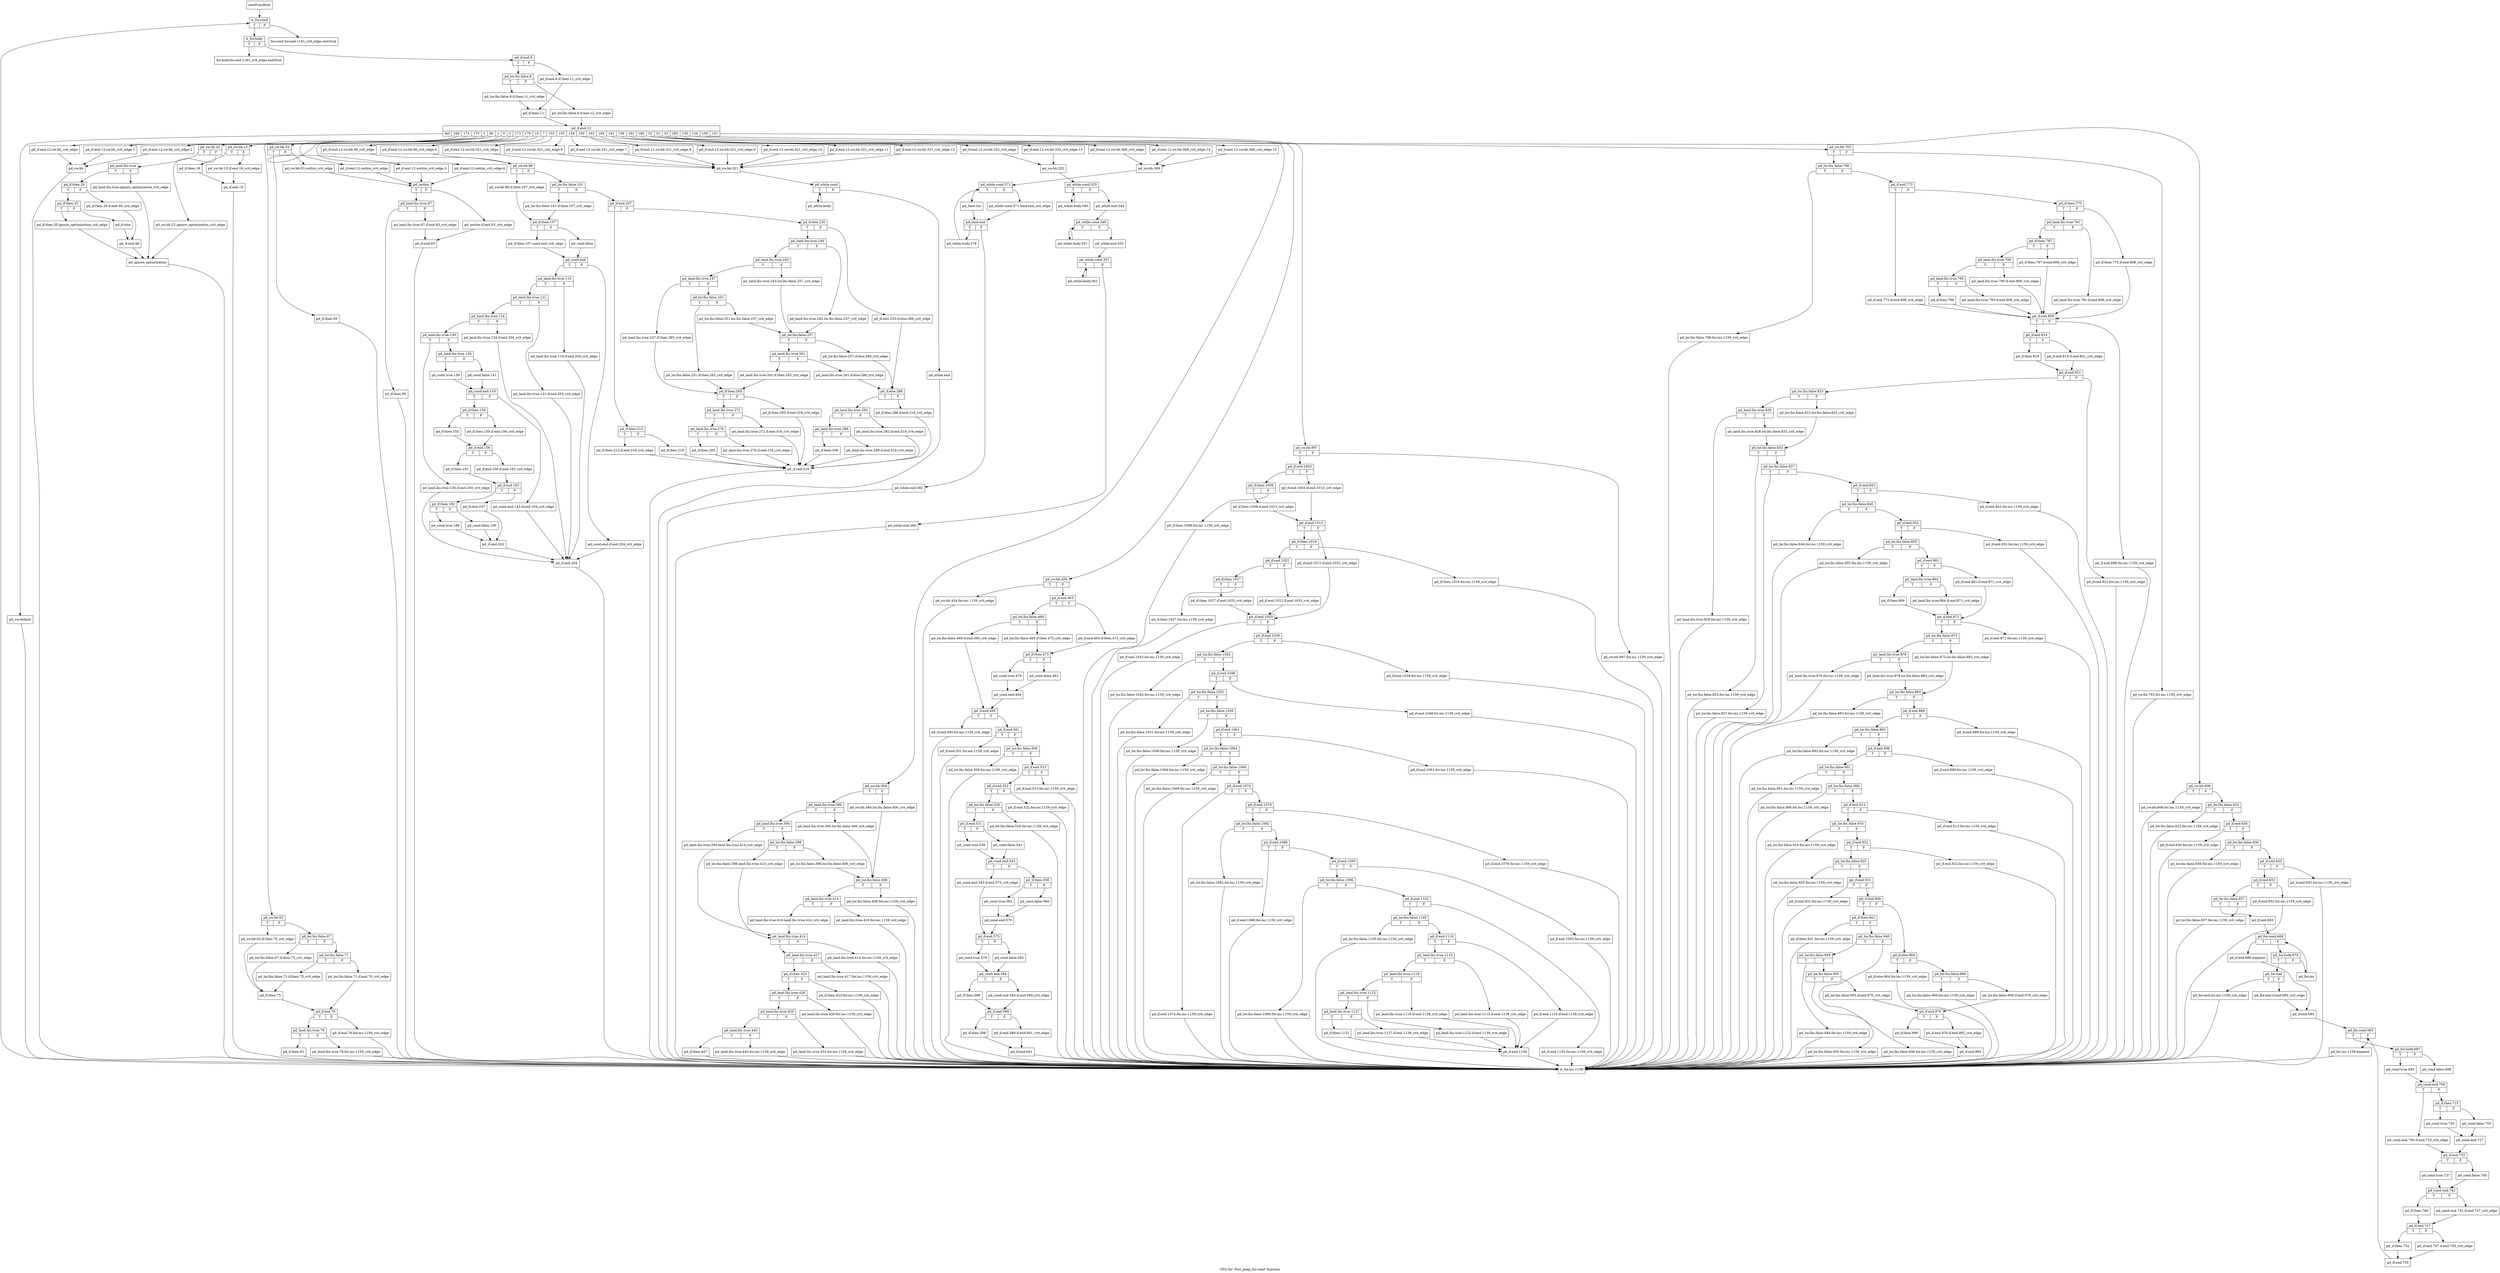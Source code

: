 digraph "CFG for 'Perl_peep_for.cond' function" {
	label="CFG for 'Perl_peep_for.cond' function";

	Node0x4c845d0 [shape=record,label="{newFuncRoot}"];
	Node0x4c845d0 -> Node0x4c89660;
	Node0x4c895c0 [shape=record,label="{for.cond.for.end.1161_crit_edge.exitStub}"];
	Node0x4c89610 [shape=record,label="{for.body.for.end.1161_crit_edge.exitStub}"];
	Node0x4c89660 [shape=record,label="{it_for.cond|{<s0>T|<s1>F}}"];
	Node0x4c89660:s0 -> Node0x4c896b0;
	Node0x4c89660:s1 -> Node0x4c895c0;
	Node0x4c896b0 [shape=record,label="{it_for.body|{<s0>T|<s1>F}}"];
	Node0x4c896b0:s0 -> Node0x4c89610;
	Node0x4c896b0:s1 -> Node0x4c89700;
	Node0x4c89700 [shape=record,label="{pd_if.end.6|{<s0>T|<s1>F}}"];
	Node0x4c89700:s0 -> Node0x4c897a0;
	Node0x4c89700:s1 -> Node0x4c89750;
	Node0x4c89750 [shape=record,label="{pd_if.end.6.if.then.11_crit_edge}"];
	Node0x4c89750 -> Node0x4c89890;
	Node0x4c897a0 [shape=record,label="{pd_lor.lhs.false.8|{<s0>T|<s1>F}}"];
	Node0x4c897a0:s0 -> Node0x4c89840;
	Node0x4c897a0:s1 -> Node0x4c897f0;
	Node0x4c897f0 [shape=record,label="{pd_lor.lhs.false.8.if.end.12_crit_edge}"];
	Node0x4c897f0 -> Node0x4c898e0;
	Node0x4c89840 [shape=record,label="{pd_lor.lhs.false.8.if.then.11_crit_edge}"];
	Node0x4c89840 -> Node0x4c89890;
	Node0x4c89890 [shape=record,label="{pd_if.then.11}"];
	Node0x4c89890 -> Node0x4c898e0;
	Node0x4c898e0 [shape=record,label="{pd_if.end.12|{<s0>def|<s1>349|<s2>174|<s3>175|<s4>5|<s5>66|<s6>1|<s7>0|<s8>2|<s9>173|<s10>179|<s11>10|<s12>7|<s13>155|<s14>153|<s15>159|<s16>160|<s17>163|<s18>164|<s19>162|<s20>156|<s21>182|<s22>180|<s23>32|<s24>31|<s25>33|<s26>285|<s27>135|<s28>136|<s29>150|<s30>151}}"];
	Node0x4c898e0:s0 -> Node0x4c91c20;
	Node0x4c898e0:s1 -> Node0x4c91b80;
	Node0x4c898e0:s2 -> Node0x4c91b30;
	Node0x4c898e0:s3 -> Node0x4c91ae0;
	Node0x4c898e0:s4 -> Node0x4c919a0;
	Node0x4c898e0:s5 -> Node0x4c91630;
	Node0x4c898e0:s6 -> Node0x4c91360;
	Node0x4c898e0:s7 -> Node0x4c90f50;
	Node0x4c898e0:s8 -> Node0x4c90f00;
	Node0x4c898e0:s9 -> Node0x4c90eb0;
	Node0x4c898e0:s10 -> Node0x4c90e60;
	Node0x4c898e0:s11 -> Node0x4c8f830;
	Node0x4c898e0:s12 -> Node0x4c8f7e0;
	Node0x4c898e0:s13 -> Node0x4c8f650;
	Node0x4c898e0:s14 -> Node0x4c8f600;
	Node0x4c898e0:s15 -> Node0x4c8f5b0;
	Node0x4c898e0:s16 -> Node0x4c8f560;
	Node0x4c898e0:s17 -> Node0x4c8f510;
	Node0x4c898e0:s18 -> Node0x4c8f4c0;
	Node0x4c898e0:s19 -> Node0x4c8f470;
	Node0x4c898e0:s20 -> Node0x4c8f420;
	Node0x4c898e0:s21 -> Node0x4c8f0b0;
	Node0x4c898e0:s22 -> Node0x4c8f060;
	Node0x4c898e0:s23 -> Node0x4c8ede0;
	Node0x4c898e0:s24 -> Node0x4c8ed90;
	Node0x4c898e0:s25 -> Node0x4c8ed40;
	Node0x4c898e0:s26 -> Node0x4c8e4d0;
	Node0x4c898e0:s27 -> Node0x4c8d7b0;
	Node0x4c898e0:s28 -> Node0x4c8c9f0;
	Node0x4c898e0:s29 -> Node0x4c8ac90;
	Node0x4c898e0:s30 -> Node0x4c89930;
	Node0x4c89930 [shape=record,label="{pd_sw.bb.997|{<s0>T|<s1>F}}"];
	Node0x4c89930:s0 -> Node0x4c899d0;
	Node0x4c89930:s1 -> Node0x4c89980;
	Node0x4c89980 [shape=record,label="{pd_sw.bb.997.for.inc.1159_crit_edge}"];
	Node0x4c89980 -> Node0x4c91c70;
	Node0x4c899d0 [shape=record,label="{pd_if.end.1003|{<s0>T|<s1>F}}"];
	Node0x4c899d0:s0 -> Node0x4c89a70;
	Node0x4c899d0:s1 -> Node0x4c89a20;
	Node0x4c89a20 [shape=record,label="{pd_if.end.1003.if.end.1013_crit_edge}"];
	Node0x4c89a20 -> Node0x4c89b60;
	Node0x4c89a70 [shape=record,label="{pd_if.then.1008|{<s0>T|<s1>F}}"];
	Node0x4c89a70:s0 -> Node0x4c89b10;
	Node0x4c89a70:s1 -> Node0x4c89ac0;
	Node0x4c89ac0 [shape=record,label="{pd_if.then.1008.for.inc.1159_crit_edge}"];
	Node0x4c89ac0 -> Node0x4c91c70;
	Node0x4c89b10 [shape=record,label="{pd_if.then.1008.if.end.1013_crit_edge}"];
	Node0x4c89b10 -> Node0x4c89b60;
	Node0x4c89b60 [shape=record,label="{pd_if.end.1013|{<s0>T|<s1>F}}"];
	Node0x4c89b60:s0 -> Node0x4c89c00;
	Node0x4c89b60:s1 -> Node0x4c89bb0;
	Node0x4c89bb0 [shape=record,label="{pd_if.end.1013.if.end.1033_crit_edge}"];
	Node0x4c89bb0 -> Node0x4c89e30;
	Node0x4c89c00 [shape=record,label="{pd_if.then.1018|{<s0>T|<s1>F}}"];
	Node0x4c89c00:s0 -> Node0x4c89ca0;
	Node0x4c89c00:s1 -> Node0x4c89c50;
	Node0x4c89c50 [shape=record,label="{pd_if.then.1018.for.inc.1159_crit_edge}"];
	Node0x4c89c50 -> Node0x4c91c70;
	Node0x4c89ca0 [shape=record,label="{pd_if.end.1022|{<s0>T|<s1>F}}"];
	Node0x4c89ca0:s0 -> Node0x4c89d40;
	Node0x4c89ca0:s1 -> Node0x4c89cf0;
	Node0x4c89cf0 [shape=record,label="{pd_if.end.1022.if.end.1033_crit_edge}"];
	Node0x4c89cf0 -> Node0x4c89e30;
	Node0x4c89d40 [shape=record,label="{pd_if.then.1027|{<s0>T|<s1>F}}"];
	Node0x4c89d40:s0 -> Node0x4c89de0;
	Node0x4c89d40:s1 -> Node0x4c89d90;
	Node0x4c89d90 [shape=record,label="{pd_if.then.1027.for.inc.1159_crit_edge}"];
	Node0x4c89d90 -> Node0x4c91c70;
	Node0x4c89de0 [shape=record,label="{pd_if.then.1027.if.end.1033_crit_edge}"];
	Node0x4c89de0 -> Node0x4c89e30;
	Node0x4c89e30 [shape=record,label="{pd_if.end.1033|{<s0>T|<s1>F}}"];
	Node0x4c89e30:s0 -> Node0x4c8ac40;
	Node0x4c89e30:s1 -> Node0x4c89e80;
	Node0x4c89e80 [shape=record,label="{pd_if.end.1039|{<s0>T|<s1>F}}"];
	Node0x4c89e80:s0 -> Node0x4c89f20;
	Node0x4c89e80:s1 -> Node0x4c89ed0;
	Node0x4c89ed0 [shape=record,label="{pd_if.end.1039.for.inc.1159_crit_edge}"];
	Node0x4c89ed0 -> Node0x4c91c70;
	Node0x4c89f20 [shape=record,label="{pd_lor.lhs.false.1042|{<s0>T|<s1>F}}"];
	Node0x4c89f20:s0 -> Node0x4c8abf0;
	Node0x4c89f20:s1 -> Node0x4c89f70;
	Node0x4c89f70 [shape=record,label="{pd_if.end.1048|{<s0>T|<s1>F}}"];
	Node0x4c89f70:s0 -> Node0x4c8a010;
	Node0x4c89f70:s1 -> Node0x4c89fc0;
	Node0x4c89fc0 [shape=record,label="{pd_if.end.1048.for.inc.1159_crit_edge}"];
	Node0x4c89fc0 -> Node0x4c91c70;
	Node0x4c8a010 [shape=record,label="{pd_lor.lhs.false.1051|{<s0>T|<s1>F}}"];
	Node0x4c8a010:s0 -> Node0x4c8aba0;
	Node0x4c8a010:s1 -> Node0x4c8a060;
	Node0x4c8a060 [shape=record,label="{pd_lor.lhs.false.1056|{<s0>T|<s1>F}}"];
	Node0x4c8a060:s0 -> Node0x4c8ab50;
	Node0x4c8a060:s1 -> Node0x4c8a0b0;
	Node0x4c8a0b0 [shape=record,label="{pd_if.end.1061|{<s0>T|<s1>F}}"];
	Node0x4c8a0b0:s0 -> Node0x4c8a150;
	Node0x4c8a0b0:s1 -> Node0x4c8a100;
	Node0x4c8a100 [shape=record,label="{pd_if.end.1061.for.inc.1159_crit_edge}"];
	Node0x4c8a100 -> Node0x4c91c70;
	Node0x4c8a150 [shape=record,label="{pd_lor.lhs.false.1064|{<s0>T|<s1>F}}"];
	Node0x4c8a150:s0 -> Node0x4c8ab00;
	Node0x4c8a150:s1 -> Node0x4c8a1a0;
	Node0x4c8a1a0 [shape=record,label="{pd_lor.lhs.false.1069|{<s0>T|<s1>F}}"];
	Node0x4c8a1a0:s0 -> Node0x4c8aab0;
	Node0x4c8a1a0:s1 -> Node0x4c8a1f0;
	Node0x4c8a1f0 [shape=record,label="{pd_if.end.1074|{<s0>T|<s1>F}}"];
	Node0x4c8a1f0:s0 -> Node0x4c8aa60;
	Node0x4c8a1f0:s1 -> Node0x4c8a240;
	Node0x4c8a240 [shape=record,label="{pd_if.end.1079|{<s0>T|<s1>F}}"];
	Node0x4c8a240:s0 -> Node0x4c8a2e0;
	Node0x4c8a240:s1 -> Node0x4c8a290;
	Node0x4c8a290 [shape=record,label="{pd_if.end.1079.for.inc.1159_crit_edge}"];
	Node0x4c8a290 -> Node0x4c91c70;
	Node0x4c8a2e0 [shape=record,label="{pd_lor.lhs.false.1082|{<s0>T|<s1>F}}"];
	Node0x4c8a2e0:s0 -> Node0x4c8aa10;
	Node0x4c8a2e0:s1 -> Node0x4c8a330;
	Node0x4c8a330 [shape=record,label="{pd_if.end.1088|{<s0>T|<s1>F}}"];
	Node0x4c8a330:s0 -> Node0x4c8a9c0;
	Node0x4c8a330:s1 -> Node0x4c8a380;
	Node0x4c8a380 [shape=record,label="{pd_if.end.1093|{<s0>T|<s1>F}}"];
	Node0x4c8a380:s0 -> Node0x4c8a420;
	Node0x4c8a380:s1 -> Node0x4c8a3d0;
	Node0x4c8a3d0 [shape=record,label="{pd_if.end.1093.for.inc.1159_crit_edge}"];
	Node0x4c8a3d0 -> Node0x4c91c70;
	Node0x4c8a420 [shape=record,label="{pd_lor.lhs.false.1096|{<s0>T|<s1>F}}"];
	Node0x4c8a420:s0 -> Node0x4c8a970;
	Node0x4c8a420:s1 -> Node0x4c8a470;
	Node0x4c8a470 [shape=record,label="{pd_if.end.1102|{<s0>T|<s1>F}}"];
	Node0x4c8a470:s0 -> Node0x4c8a510;
	Node0x4c8a470:s1 -> Node0x4c8a4c0;
	Node0x4c8a4c0 [shape=record,label="{pd_if.end.1102.for.inc.1159_crit_edge}"];
	Node0x4c8a4c0 -> Node0x4c91c70;
	Node0x4c8a510 [shape=record,label="{pd_lor.lhs.false.1105|{<s0>T|<s1>F}}"];
	Node0x4c8a510:s0 -> Node0x4c8a920;
	Node0x4c8a510:s1 -> Node0x4c8a560;
	Node0x4c8a560 [shape=record,label="{pd_if.end.1110|{<s0>T|<s1>F}}"];
	Node0x4c8a560:s0 -> Node0x4c8a600;
	Node0x4c8a560:s1 -> Node0x4c8a5b0;
	Node0x4c8a5b0 [shape=record,label="{pd_if.end.1110.if.end.1138_crit_edge}"];
	Node0x4c8a5b0 -> Node0x4c8a8d0;
	Node0x4c8a600 [shape=record,label="{pd_land.lhs.true.1113|{<s0>T|<s1>F}}"];
	Node0x4c8a600:s0 -> Node0x4c8a6a0;
	Node0x4c8a600:s1 -> Node0x4c8a650;
	Node0x4c8a650 [shape=record,label="{pd_land.lhs.true.1113.if.end.1138_crit_edge}"];
	Node0x4c8a650 -> Node0x4c8a8d0;
	Node0x4c8a6a0 [shape=record,label="{pd_land.lhs.true.1118|{<s0>T|<s1>F}}"];
	Node0x4c8a6a0:s0 -> Node0x4c8a740;
	Node0x4c8a6a0:s1 -> Node0x4c8a6f0;
	Node0x4c8a6f0 [shape=record,label="{pd_land.lhs.true.1118.if.end.1138_crit_edge}"];
	Node0x4c8a6f0 -> Node0x4c8a8d0;
	Node0x4c8a740 [shape=record,label="{pd_land.lhs.true.1122|{<s0>T|<s1>F}}"];
	Node0x4c8a740:s0 -> Node0x4c8a7e0;
	Node0x4c8a740:s1 -> Node0x4c8a790;
	Node0x4c8a790 [shape=record,label="{pd_land.lhs.true.1122.if.end.1138_crit_edge}"];
	Node0x4c8a790 -> Node0x4c8a8d0;
	Node0x4c8a7e0 [shape=record,label="{pd_land.lhs.true.1127|{<s0>T|<s1>F}}"];
	Node0x4c8a7e0:s0 -> Node0x4c8a880;
	Node0x4c8a7e0:s1 -> Node0x4c8a830;
	Node0x4c8a830 [shape=record,label="{pd_land.lhs.true.1127.if.end.1138_crit_edge}"];
	Node0x4c8a830 -> Node0x4c8a8d0;
	Node0x4c8a880 [shape=record,label="{pd_if.then.1132}"];
	Node0x4c8a880 -> Node0x4c8a8d0;
	Node0x4c8a8d0 [shape=record,label="{pd_if.end.1138}"];
	Node0x4c8a8d0 -> Node0x4c91c70;
	Node0x4c8a920 [shape=record,label="{pd_lor.lhs.false.1105.for.inc.1159_crit_edge}"];
	Node0x4c8a920 -> Node0x4c91c70;
	Node0x4c8a970 [shape=record,label="{pd_lor.lhs.false.1096.for.inc.1159_crit_edge}"];
	Node0x4c8a970 -> Node0x4c91c70;
	Node0x4c8a9c0 [shape=record,label="{pd_if.end.1088.for.inc.1159_crit_edge}"];
	Node0x4c8a9c0 -> Node0x4c91c70;
	Node0x4c8aa10 [shape=record,label="{pd_lor.lhs.false.1082.for.inc.1159_crit_edge}"];
	Node0x4c8aa10 -> Node0x4c91c70;
	Node0x4c8aa60 [shape=record,label="{pd_if.end.1074.for.inc.1159_crit_edge}"];
	Node0x4c8aa60 -> Node0x4c91c70;
	Node0x4c8aab0 [shape=record,label="{pd_lor.lhs.false.1069.for.inc.1159_crit_edge}"];
	Node0x4c8aab0 -> Node0x4c91c70;
	Node0x4c8ab00 [shape=record,label="{pd_lor.lhs.false.1064.for.inc.1159_crit_edge}"];
	Node0x4c8ab00 -> Node0x4c91c70;
	Node0x4c8ab50 [shape=record,label="{pd_lor.lhs.false.1056.for.inc.1159_crit_edge}"];
	Node0x4c8ab50 -> Node0x4c91c70;
	Node0x4c8aba0 [shape=record,label="{pd_lor.lhs.false.1051.for.inc.1159_crit_edge}"];
	Node0x4c8aba0 -> Node0x4c91c70;
	Node0x4c8abf0 [shape=record,label="{pd_lor.lhs.false.1042.for.inc.1159_crit_edge}"];
	Node0x4c8abf0 -> Node0x4c91c70;
	Node0x4c8ac40 [shape=record,label="{pd_if.end.1033.for.inc.1159_crit_edge}"];
	Node0x4c8ac40 -> Node0x4c91c70;
	Node0x4c8ac90 [shape=record,label="{pd_sw.bb.763|{<s0>T|<s1>F}}"];
	Node0x4c8ac90:s0 -> Node0x4c8ad30;
	Node0x4c8ac90:s1 -> Node0x4c8ace0;
	Node0x4c8ace0 [shape=record,label="{pd_sw.bb.763.for.inc.1159_crit_edge}"];
	Node0x4c8ace0 -> Node0x4c91c70;
	Node0x4c8ad30 [shape=record,label="{pd_lor.lhs.false.766|{<s0>T|<s1>F}}"];
	Node0x4c8ad30:s0 -> Node0x4c8c9a0;
	Node0x4c8ad30:s1 -> Node0x4c8ad80;
	Node0x4c8ad80 [shape=record,label="{pd_if.end.772|{<s0>T|<s1>F}}"];
	Node0x4c8ad80:s0 -> Node0x4c8b140;
	Node0x4c8ad80:s1 -> Node0x4c8add0;
	Node0x4c8add0 [shape=record,label="{pd_if.then.775|{<s0>T|<s1>F}}"];
	Node0x4c8add0:s0 -> Node0x4c8ae70;
	Node0x4c8add0:s1 -> Node0x4c8ae20;
	Node0x4c8ae20 [shape=record,label="{pd_if.then.775.if.end.808_crit_edge}"];
	Node0x4c8ae20 -> Node0x4c8b190;
	Node0x4c8ae70 [shape=record,label="{pd_land.lhs.true.781|{<s0>T|<s1>F}}"];
	Node0x4c8ae70:s0 -> Node0x4c8af10;
	Node0x4c8ae70:s1 -> Node0x4c8aec0;
	Node0x4c8aec0 [shape=record,label="{pd_land.lhs.true.781.if.end.808_crit_edge}"];
	Node0x4c8aec0 -> Node0x4c8b190;
	Node0x4c8af10 [shape=record,label="{pd_if.then.787|{<s0>T|<s1>F}}"];
	Node0x4c8af10:s0 -> Node0x4c8afb0;
	Node0x4c8af10:s1 -> Node0x4c8af60;
	Node0x4c8af60 [shape=record,label="{pd_if.then.787.if.end.808_crit_edge}"];
	Node0x4c8af60 -> Node0x4c8b190;
	Node0x4c8afb0 [shape=record,label="{pd_land.lhs.true.790|{<s0>T|<s1>F}}"];
	Node0x4c8afb0:s0 -> Node0x4c8b050;
	Node0x4c8afb0:s1 -> Node0x4c8b000;
	Node0x4c8b000 [shape=record,label="{pd_land.lhs.true.790.if.end.808_crit_edge}"];
	Node0x4c8b000 -> Node0x4c8b190;
	Node0x4c8b050 [shape=record,label="{pd_land.lhs.true.795|{<s0>T|<s1>F}}"];
	Node0x4c8b050:s0 -> Node0x4c8b0f0;
	Node0x4c8b050:s1 -> Node0x4c8b0a0;
	Node0x4c8b0a0 [shape=record,label="{pd_land.lhs.true.795.if.end.808_crit_edge}"];
	Node0x4c8b0a0 -> Node0x4c8b190;
	Node0x4c8b0f0 [shape=record,label="{pd_if.then.799}"];
	Node0x4c8b0f0 -> Node0x4c8b190;
	Node0x4c8b140 [shape=record,label="{pd_if.end.772.if.end.808_crit_edge}"];
	Node0x4c8b140 -> Node0x4c8b190;
	Node0x4c8b190 [shape=record,label="{pd_if.end.808|{<s0>T|<s1>F}}"];
	Node0x4c8b190:s0 -> Node0x4c8b230;
	Node0x4c8b190:s1 -> Node0x4c8b1e0;
	Node0x4c8b1e0 [shape=record,label="{pd_if.end.808.for.inc.1159_crit_edge}"];
	Node0x4c8b1e0 -> Node0x4c91c70;
	Node0x4c8b230 [shape=record,label="{pd_if.end.814|{<s0>T|<s1>F}}"];
	Node0x4c8b230:s0 -> Node0x4c8b2d0;
	Node0x4c8b230:s1 -> Node0x4c8b280;
	Node0x4c8b280 [shape=record,label="{pd_if.end.814.if.end.821_crit_edge}"];
	Node0x4c8b280 -> Node0x4c8b320;
	Node0x4c8b2d0 [shape=record,label="{pd_if.then.819}"];
	Node0x4c8b2d0 -> Node0x4c8b320;
	Node0x4c8b320 [shape=record,label="{pd_if.end.821|{<s0>T|<s1>F}}"];
	Node0x4c8b320:s0 -> Node0x4c8b3c0;
	Node0x4c8b320:s1 -> Node0x4c8b370;
	Node0x4c8b370 [shape=record,label="{pd_if.end.821.for.inc.1159_crit_edge}"];
	Node0x4c8b370 -> Node0x4c91c70;
	Node0x4c8b3c0 [shape=record,label="{pd_lor.lhs.false.823|{<s0>T|<s1>F}}"];
	Node0x4c8b3c0:s0 -> Node0x4c8b460;
	Node0x4c8b3c0:s1 -> Node0x4c8b410;
	Node0x4c8b410 [shape=record,label="{pd_lor.lhs.false.823.lor.lhs.false.833_crit_edge}"];
	Node0x4c8b410 -> Node0x4c8b500;
	Node0x4c8b460 [shape=record,label="{pd_land.lhs.true.828|{<s0>T|<s1>F}}"];
	Node0x4c8b460:s0 -> Node0x4c8c950;
	Node0x4c8b460:s1 -> Node0x4c8b4b0;
	Node0x4c8b4b0 [shape=record,label="{pd_land.lhs.true.828.lor.lhs.false.833_crit_edge}"];
	Node0x4c8b4b0 -> Node0x4c8b500;
	Node0x4c8b500 [shape=record,label="{pd_lor.lhs.false.833|{<s0>T|<s1>F}}"];
	Node0x4c8b500:s0 -> Node0x4c8c900;
	Node0x4c8b500:s1 -> Node0x4c8b550;
	Node0x4c8b550 [shape=record,label="{pd_lor.lhs.false.837|{<s0>T|<s1>F}}"];
	Node0x4c8b550:s0 -> Node0x4c8c8b0;
	Node0x4c8b550:s1 -> Node0x4c8b5a0;
	Node0x4c8b5a0 [shape=record,label="{pd_if.end.843|{<s0>T|<s1>F}}"];
	Node0x4c8b5a0:s0 -> Node0x4c8b640;
	Node0x4c8b5a0:s1 -> Node0x4c8b5f0;
	Node0x4c8b5f0 [shape=record,label="{pd_if.end.843.for.inc.1159_crit_edge}"];
	Node0x4c8b5f0 -> Node0x4c91c70;
	Node0x4c8b640 [shape=record,label="{pd_lor.lhs.false.846|{<s0>T|<s1>F}}"];
	Node0x4c8b640:s0 -> Node0x4c8c860;
	Node0x4c8b640:s1 -> Node0x4c8b690;
	Node0x4c8b690 [shape=record,label="{pd_if.end.852|{<s0>T|<s1>F}}"];
	Node0x4c8b690:s0 -> Node0x4c8b730;
	Node0x4c8b690:s1 -> Node0x4c8b6e0;
	Node0x4c8b6e0 [shape=record,label="{pd_if.end.852.for.inc.1159_crit_edge}"];
	Node0x4c8b6e0 -> Node0x4c91c70;
	Node0x4c8b730 [shape=record,label="{pd_lor.lhs.false.855|{<s0>T|<s1>F}}"];
	Node0x4c8b730:s0 -> Node0x4c8c810;
	Node0x4c8b730:s1 -> Node0x4c8b780;
	Node0x4c8b780 [shape=record,label="{pd_if.end.861|{<s0>T|<s1>F}}"];
	Node0x4c8b780:s0 -> Node0x4c8b820;
	Node0x4c8b780:s1 -> Node0x4c8b7d0;
	Node0x4c8b7d0 [shape=record,label="{pd_if.end.861.if.end.871_crit_edge}"];
	Node0x4c8b7d0 -> Node0x4c8b910;
	Node0x4c8b820 [shape=record,label="{pd_land.lhs.true.864|{<s0>T|<s1>F}}"];
	Node0x4c8b820:s0 -> Node0x4c8b8c0;
	Node0x4c8b820:s1 -> Node0x4c8b870;
	Node0x4c8b870 [shape=record,label="{pd_land.lhs.true.864.if.end.871_crit_edge}"];
	Node0x4c8b870 -> Node0x4c8b910;
	Node0x4c8b8c0 [shape=record,label="{pd_if.then.869}"];
	Node0x4c8b8c0 -> Node0x4c8b910;
	Node0x4c8b910 [shape=record,label="{pd_if.end.871|{<s0>T|<s1>F}}"];
	Node0x4c8b910:s0 -> Node0x4c8b9b0;
	Node0x4c8b910:s1 -> Node0x4c8b960;
	Node0x4c8b960 [shape=record,label="{pd_if.end.871.for.inc.1159_crit_edge}"];
	Node0x4c8b960 -> Node0x4c91c70;
	Node0x4c8b9b0 [shape=record,label="{pd_lor.lhs.false.873|{<s0>T|<s1>F}}"];
	Node0x4c8b9b0:s0 -> Node0x4c8ba50;
	Node0x4c8b9b0:s1 -> Node0x4c8ba00;
	Node0x4c8ba00 [shape=record,label="{pd_lor.lhs.false.873.lor.lhs.false.883_crit_edge}"];
	Node0x4c8ba00 -> Node0x4c8baf0;
	Node0x4c8ba50 [shape=record,label="{pd_land.lhs.true.878|{<s0>T|<s1>F}}"];
	Node0x4c8ba50:s0 -> Node0x4c8c7c0;
	Node0x4c8ba50:s1 -> Node0x4c8baa0;
	Node0x4c8baa0 [shape=record,label="{pd_land.lhs.true.878.lor.lhs.false.883_crit_edge}"];
	Node0x4c8baa0 -> Node0x4c8baf0;
	Node0x4c8baf0 [shape=record,label="{pd_lor.lhs.false.883|{<s0>T|<s1>F}}"];
	Node0x4c8baf0:s0 -> Node0x4c8c770;
	Node0x4c8baf0:s1 -> Node0x4c8bb40;
	Node0x4c8bb40 [shape=record,label="{pd_if.end.889|{<s0>T|<s1>F}}"];
	Node0x4c8bb40:s0 -> Node0x4c8bbe0;
	Node0x4c8bb40:s1 -> Node0x4c8bb90;
	Node0x4c8bb90 [shape=record,label="{pd_if.end.889.for.inc.1159_crit_edge}"];
	Node0x4c8bb90 -> Node0x4c91c70;
	Node0x4c8bbe0 [shape=record,label="{pd_lor.lhs.false.892|{<s0>T|<s1>F}}"];
	Node0x4c8bbe0:s0 -> Node0x4c8c720;
	Node0x4c8bbe0:s1 -> Node0x4c8bc30;
	Node0x4c8bc30 [shape=record,label="{pd_if.end.898|{<s0>T|<s1>F}}"];
	Node0x4c8bc30:s0 -> Node0x4c8bcd0;
	Node0x4c8bc30:s1 -> Node0x4c8bc80;
	Node0x4c8bc80 [shape=record,label="{pd_if.end.898.for.inc.1159_crit_edge}"];
	Node0x4c8bc80 -> Node0x4c91c70;
	Node0x4c8bcd0 [shape=record,label="{pd_lor.lhs.false.901|{<s0>T|<s1>F}}"];
	Node0x4c8bcd0:s0 -> Node0x4c8c6d0;
	Node0x4c8bcd0:s1 -> Node0x4c8bd20;
	Node0x4c8bd20 [shape=record,label="{pd_lor.lhs.false.906|{<s0>T|<s1>F}}"];
	Node0x4c8bd20:s0 -> Node0x4c8c680;
	Node0x4c8bd20:s1 -> Node0x4c8bd70;
	Node0x4c8bd70 [shape=record,label="{pd_if.end.913|{<s0>T|<s1>F}}"];
	Node0x4c8bd70:s0 -> Node0x4c8be10;
	Node0x4c8bd70:s1 -> Node0x4c8bdc0;
	Node0x4c8bdc0 [shape=record,label="{pd_if.end.913.for.inc.1159_crit_edge}"];
	Node0x4c8bdc0 -> Node0x4c91c70;
	Node0x4c8be10 [shape=record,label="{pd_lor.lhs.false.916|{<s0>T|<s1>F}}"];
	Node0x4c8be10:s0 -> Node0x4c8c630;
	Node0x4c8be10:s1 -> Node0x4c8be60;
	Node0x4c8be60 [shape=record,label="{pd_if.end.922|{<s0>T|<s1>F}}"];
	Node0x4c8be60:s0 -> Node0x4c8bf00;
	Node0x4c8be60:s1 -> Node0x4c8beb0;
	Node0x4c8beb0 [shape=record,label="{pd_if.end.922.for.inc.1159_crit_edge}"];
	Node0x4c8beb0 -> Node0x4c91c70;
	Node0x4c8bf00 [shape=record,label="{pd_lor.lhs.false.925|{<s0>T|<s1>F}}"];
	Node0x4c8bf00:s0 -> Node0x4c8c5e0;
	Node0x4c8bf00:s1 -> Node0x4c8bf50;
	Node0x4c8bf50 [shape=record,label="{pd_if.end.931|{<s0>T|<s1>F}}"];
	Node0x4c8bf50:s0 -> Node0x4c8c590;
	Node0x4c8bf50:s1 -> Node0x4c8bfa0;
	Node0x4c8bfa0 [shape=record,label="{pd_if.end.936|{<s0>T|<s1>F}}"];
	Node0x4c8bfa0:s0 -> Node0x4c8c180;
	Node0x4c8bfa0:s1 -> Node0x4c8bff0;
	Node0x4c8bff0 [shape=record,label="{pd_if.else.964|{<s0>T|<s1>F}}"];
	Node0x4c8bff0:s0 -> Node0x4c8c130;
	Node0x4c8bff0:s1 -> Node0x4c8c040;
	Node0x4c8c040 [shape=record,label="{pd_lor.lhs.false.969|{<s0>T|<s1>F}}"];
	Node0x4c8c040:s0 -> Node0x4c8c0e0;
	Node0x4c8c040:s1 -> Node0x4c8c090;
	Node0x4c8c090 [shape=record,label="{pd_lor.lhs.false.969.if.end.976_crit_edge}"];
	Node0x4c8c090 -> Node0x4c8c360;
	Node0x4c8c0e0 [shape=record,label="{pd_lor.lhs.false.969.for.inc.1159_crit_edge}"];
	Node0x4c8c0e0 -> Node0x4c91c70;
	Node0x4c8c130 [shape=record,label="{pd_if.else.964.for.inc.1159_crit_edge}"];
	Node0x4c8c130 -> Node0x4c91c70;
	Node0x4c8c180 [shape=record,label="{pd_if.then.941|{<s0>T|<s1>F}}"];
	Node0x4c8c180:s0 -> Node0x4c8c540;
	Node0x4c8c180:s1 -> Node0x4c8c1d0;
	Node0x4c8c1d0 [shape=record,label="{pd_lor.lhs.false.946|{<s0>T|<s1>F}}"];
	Node0x4c8c1d0:s0 -> Node0x4c8c270;
	Node0x4c8c1d0:s1 -> Node0x4c8c220;
	Node0x4c8c220 [shape=record,label="{pd_lor.lhs.false.946.for.inc.1159_crit_edge}"];
	Node0x4c8c220 -> Node0x4c91c70;
	Node0x4c8c270 [shape=record,label="{pd_lor.lhs.false.949|{<s0>T|<s1>F}}"];
	Node0x4c8c270:s0 -> Node0x4c8c4f0;
	Node0x4c8c270:s1 -> Node0x4c8c2c0;
	Node0x4c8c2c0 [shape=record,label="{pd_lor.lhs.false.955|{<s0>T|<s1>F}}"];
	Node0x4c8c2c0:s0 -> Node0x4c8c4a0;
	Node0x4c8c2c0:s1 -> Node0x4c8c310;
	Node0x4c8c310 [shape=record,label="{pd_lor.lhs.false.955.if.end.976_crit_edge}"];
	Node0x4c8c310 -> Node0x4c8c360;
	Node0x4c8c360 [shape=record,label="{pd_if.end.976|{<s0>T|<s1>F}}"];
	Node0x4c8c360:s0 -> Node0x4c8c400;
	Node0x4c8c360:s1 -> Node0x4c8c3b0;
	Node0x4c8c3b0 [shape=record,label="{pd_if.end.976.if.end.992_crit_edge}"];
	Node0x4c8c3b0 -> Node0x4c8c450;
	Node0x4c8c400 [shape=record,label="{pd_if.then.990}"];
	Node0x4c8c400 -> Node0x4c8c450;
	Node0x4c8c450 [shape=record,label="{pd_if.end.992}"];
	Node0x4c8c450 -> Node0x4c91c70;
	Node0x4c8c4a0 [shape=record,label="{pd_lor.lhs.false.955.for.inc.1159_crit_edge}"];
	Node0x4c8c4a0 -> Node0x4c91c70;
	Node0x4c8c4f0 [shape=record,label="{pd_lor.lhs.false.949.for.inc.1159_crit_edge}"];
	Node0x4c8c4f0 -> Node0x4c91c70;
	Node0x4c8c540 [shape=record,label="{pd_if.then.941.for.inc.1159_crit_edge}"];
	Node0x4c8c540 -> Node0x4c91c70;
	Node0x4c8c590 [shape=record,label="{pd_if.end.931.for.inc.1159_crit_edge}"];
	Node0x4c8c590 -> Node0x4c91c70;
	Node0x4c8c5e0 [shape=record,label="{pd_lor.lhs.false.925.for.inc.1159_crit_edge}"];
	Node0x4c8c5e0 -> Node0x4c91c70;
	Node0x4c8c630 [shape=record,label="{pd_lor.lhs.false.916.for.inc.1159_crit_edge}"];
	Node0x4c8c630 -> Node0x4c91c70;
	Node0x4c8c680 [shape=record,label="{pd_lor.lhs.false.906.for.inc.1159_crit_edge}"];
	Node0x4c8c680 -> Node0x4c91c70;
	Node0x4c8c6d0 [shape=record,label="{pd_lor.lhs.false.901.for.inc.1159_crit_edge}"];
	Node0x4c8c6d0 -> Node0x4c91c70;
	Node0x4c8c720 [shape=record,label="{pd_lor.lhs.false.892.for.inc.1159_crit_edge}"];
	Node0x4c8c720 -> Node0x4c91c70;
	Node0x4c8c770 [shape=record,label="{pd_lor.lhs.false.883.for.inc.1159_crit_edge}"];
	Node0x4c8c770 -> Node0x4c91c70;
	Node0x4c8c7c0 [shape=record,label="{pd_land.lhs.true.878.for.inc.1159_crit_edge}"];
	Node0x4c8c7c0 -> Node0x4c91c70;
	Node0x4c8c810 [shape=record,label="{pd_lor.lhs.false.855.for.inc.1159_crit_edge}"];
	Node0x4c8c810 -> Node0x4c91c70;
	Node0x4c8c860 [shape=record,label="{pd_lor.lhs.false.846.for.inc.1159_crit_edge}"];
	Node0x4c8c860 -> Node0x4c91c70;
	Node0x4c8c8b0 [shape=record,label="{pd_lor.lhs.false.837.for.inc.1159_crit_edge}"];
	Node0x4c8c8b0 -> Node0x4c91c70;
	Node0x4c8c900 [shape=record,label="{pd_lor.lhs.false.833.for.inc.1159_crit_edge}"];
	Node0x4c8c900 -> Node0x4c91c70;
	Node0x4c8c950 [shape=record,label="{pd_land.lhs.true.828.for.inc.1159_crit_edge}"];
	Node0x4c8c950 -> Node0x4c91c70;
	Node0x4c8c9a0 [shape=record,label="{pd_lor.lhs.false.766.for.inc.1159_crit_edge}"];
	Node0x4c8c9a0 -> Node0x4c91c70;
	Node0x4c8c9f0 [shape=record,label="{pd_sw.bb.606|{<s0>T|<s1>F}}"];
	Node0x4c8c9f0:s0 -> Node0x4c8d760;
	Node0x4c8c9f0:s1 -> Node0x4c8ca40;
	Node0x4c8ca40 [shape=record,label="{pd_lor.lhs.false.622|{<s0>T|<s1>F}}"];
	Node0x4c8ca40:s0 -> Node0x4c8d710;
	Node0x4c8ca40:s1 -> Node0x4c8ca90;
	Node0x4c8ca90 [shape=record,label="{pd_if.end.630|{<s0>T|<s1>F}}"];
	Node0x4c8ca90:s0 -> Node0x4c8d6c0;
	Node0x4c8ca90:s1 -> Node0x4c8cae0;
	Node0x4c8cae0 [shape=record,label="{pd_lor.lhs.false.636|{<s0>T|<s1>F}}"];
	Node0x4c8cae0:s0 -> Node0x4c8d670;
	Node0x4c8cae0:s1 -> Node0x4c8cb30;
	Node0x4c8cb30 [shape=record,label="{pd_if.end.643|{<s0>T|<s1>F}}"];
	Node0x4c8cb30:s0 -> Node0x4c8cbd0;
	Node0x4c8cb30:s1 -> Node0x4c8cb80;
	Node0x4c8cb80 [shape=record,label="{pd_if.end.643.for.inc.1159_crit_edge}"];
	Node0x4c8cb80 -> Node0x4c91c70;
	Node0x4c8cbd0 [shape=record,label="{pd_if.end.652|{<s0>T|<s1>F}}"];
	Node0x4c8cbd0:s0 -> Node0x4c8cc70;
	Node0x4c8cbd0:s1 -> Node0x4c8cc20;
	Node0x4c8cc20 [shape=record,label="{pd_if.end.652.for.inc.1159_crit_edge}"];
	Node0x4c8cc20 -> Node0x4c91c70;
	Node0x4c8cc70 [shape=record,label="{pd_lor.lhs.false.657|{<s0>T|<s1>F}}"];
	Node0x4c8cc70:s0 -> Node0x4c8cd10;
	Node0x4c8cc70:s1 -> Node0x4c8ccc0;
	Node0x4c8ccc0 [shape=record,label="{pd_lor.lhs.false.657.for.inc.1159_crit_edge}"];
	Node0x4c8ccc0 -> Node0x4c91c70;
	Node0x4c8cd10 [shape=record,label="{pd_if.end.663}"];
	Node0x4c8cd10 -> Node0x4c8cd60;
	Node0x4c8cd60 [shape=record,label="{pd_for.cond.668|{<s0>T|<s1>F}}"];
	Node0x4c8cd60:s0 -> Node0x4c8cf40;
	Node0x4c8cd60:s1 -> Node0x4c8cdb0;
	Node0x4c8cdb0 [shape=record,label="{pd_for.body.670|{<s0>T|<s1>F}}"];
	Node0x4c8cdb0:s0 -> Node0x4c8ce50;
	Node0x4c8cdb0:s1 -> Node0x4c8ce00;
	Node0x4c8ce00 [shape=record,label="{pd_for.inc}"];
	Node0x4c8ce00 -> Node0x4c8cd60;
	Node0x4c8ce50 [shape=record,label="{pd_for.end|{<s0>T|<s1>F}}"];
	Node0x4c8ce50:s0 -> Node0x4c8cef0;
	Node0x4c8ce50:s1 -> Node0x4c8cea0;
	Node0x4c8cea0 [shape=record,label="{pd_for.end.if.end.680_crit_edge}"];
	Node0x4c8cea0 -> Node0x4c8cf90;
	Node0x4c8cef0 [shape=record,label="{pd_for.end.for.inc.1159_crit_edge}"];
	Node0x4c8cef0 -> Node0x4c91c70;
	Node0x4c8cf40 [shape=record,label="{pd_if.end.680.loopexit}"];
	Node0x4c8cf40 -> Node0x4c8cf90;
	Node0x4c8cf90 [shape=record,label="{pd_if.end.680}"];
	Node0x4c8cf90 -> Node0x4c8cfe0;
	Node0x4c8cfe0 [shape=record,label="{pd_for.cond.685|{<s0>T|<s1>F}}"];
	Node0x4c8cfe0:s0 -> Node0x4c8d080;
	Node0x4c8cfe0:s1 -> Node0x4c8d030;
	Node0x4c8d030 [shape=record,label="{pd_for.inc.1159.loopexit}"];
	Node0x4c8d030 -> Node0x4c91c70;
	Node0x4c8d080 [shape=record,label="{pd_for.body.687|{<s0>T|<s1>F}}"];
	Node0x4c8d080:s0 -> Node0x4c8d120;
	Node0x4c8d080:s1 -> Node0x4c8d0d0;
	Node0x4c8d0d0 [shape=record,label="{pd_cond.false.698}"];
	Node0x4c8d0d0 -> Node0x4c8d170;
	Node0x4c8d120 [shape=record,label="{pd_cond.true.693}"];
	Node0x4c8d120 -> Node0x4c8d170;
	Node0x4c8d170 [shape=record,label="{pd_cond.end.700|{<s0>T|<s1>F}}"];
	Node0x4c8d170:s0 -> Node0x4c8d300;
	Node0x4c8d170:s1 -> Node0x4c8d1c0;
	Node0x4c8d1c0 [shape=record,label="{pd_if.then.715|{<s0>T|<s1>F}}"];
	Node0x4c8d1c0:s0 -> Node0x4c8d260;
	Node0x4c8d1c0:s1 -> Node0x4c8d210;
	Node0x4c8d210 [shape=record,label="{pd_cond.false.725}"];
	Node0x4c8d210 -> Node0x4c8d2b0;
	Node0x4c8d260 [shape=record,label="{pd_cond.true.720}"];
	Node0x4c8d260 -> Node0x4c8d2b0;
	Node0x4c8d2b0 [shape=record,label="{pd_cond.end.727}"];
	Node0x4c8d2b0 -> Node0x4c8d350;
	Node0x4c8d300 [shape=record,label="{pd_cond.end.700.if.end.733_crit_edge}"];
	Node0x4c8d300 -> Node0x4c8d350;
	Node0x4c8d350 [shape=record,label="{pd_if.end.733|{<s0>T|<s1>F}}"];
	Node0x4c8d350:s0 -> Node0x4c8d3f0;
	Node0x4c8d350:s1 -> Node0x4c8d3a0;
	Node0x4c8d3a0 [shape=record,label="{pd_cond.false.740}"];
	Node0x4c8d3a0 -> Node0x4c8d440;
	Node0x4c8d3f0 [shape=record,label="{pd_cond.true.737}"];
	Node0x4c8d3f0 -> Node0x4c8d440;
	Node0x4c8d440 [shape=record,label="{pd_cond.end.742|{<s0>T|<s1>F}}"];
	Node0x4c8d440:s0 -> Node0x4c8d4e0;
	Node0x4c8d440:s1 -> Node0x4c8d490;
	Node0x4c8d490 [shape=record,label="{pd_cond.end.742.if.end.747_crit_edge}"];
	Node0x4c8d490 -> Node0x4c8d530;
	Node0x4c8d4e0 [shape=record,label="{pd_if.then.746}"];
	Node0x4c8d4e0 -> Node0x4c8d530;
	Node0x4c8d530 [shape=record,label="{pd_if.end.747|{<s0>T|<s1>F}}"];
	Node0x4c8d530:s0 -> Node0x4c8d5d0;
	Node0x4c8d530:s1 -> Node0x4c8d580;
	Node0x4c8d580 [shape=record,label="{pd_if.end.747.if.end.755_crit_edge}"];
	Node0x4c8d580 -> Node0x4c8d620;
	Node0x4c8d5d0 [shape=record,label="{pd_if.then.752}"];
	Node0x4c8d5d0 -> Node0x4c8d620;
	Node0x4c8d620 [shape=record,label="{pd_if.end.755}"];
	Node0x4c8d620 -> Node0x4c8cfe0;
	Node0x4c8d670 [shape=record,label="{pd_lor.lhs.false.636.for.inc.1159_crit_edge}"];
	Node0x4c8d670 -> Node0x4c91c70;
	Node0x4c8d6c0 [shape=record,label="{pd_if.end.630.for.inc.1159_crit_edge}"];
	Node0x4c8d6c0 -> Node0x4c91c70;
	Node0x4c8d710 [shape=record,label="{pd_lor.lhs.false.622.for.inc.1159_crit_edge}"];
	Node0x4c8d710 -> Node0x4c91c70;
	Node0x4c8d760 [shape=record,label="{pd_sw.bb.606.for.inc.1159_crit_edge}"];
	Node0x4c8d760 -> Node0x4c91c70;
	Node0x4c8d7b0 [shape=record,label="{pd_sw.bb.454|{<s0>T|<s1>F}}"];
	Node0x4c8d7b0:s0 -> Node0x4c8e480;
	Node0x4c8d7b0:s1 -> Node0x4c8d800;
	Node0x4c8d800 [shape=record,label="{pd_if.end.463|{<s0>T|<s1>F}}"];
	Node0x4c8d800:s0 -> Node0x4c8d8a0;
	Node0x4c8d800:s1 -> Node0x4c8d850;
	Node0x4c8d850 [shape=record,label="{pd_if.end.463.if.then.473_crit_edge}"];
	Node0x4c8d850 -> Node0x4c8d940;
	Node0x4c8d8a0 [shape=record,label="{pd_lor.lhs.false.469|{<s0>T|<s1>F}}"];
	Node0x4c8d8a0:s0 -> Node0x4c8da80;
	Node0x4c8d8a0:s1 -> Node0x4c8d8f0;
	Node0x4c8d8f0 [shape=record,label="{pd_lor.lhs.false.469.if.then.473_crit_edge}"];
	Node0x4c8d8f0 -> Node0x4c8d940;
	Node0x4c8d940 [shape=record,label="{pd_if.then.473|{<s0>T|<s1>F}}"];
	Node0x4c8d940:s0 -> Node0x4c8d9e0;
	Node0x4c8d940:s1 -> Node0x4c8d990;
	Node0x4c8d990 [shape=record,label="{pd_cond.false.482}"];
	Node0x4c8d990 -> Node0x4c8da30;
	Node0x4c8d9e0 [shape=record,label="{pd_cond.true.478}"];
	Node0x4c8d9e0 -> Node0x4c8da30;
	Node0x4c8da30 [shape=record,label="{pd_cond.end.484}"];
	Node0x4c8da30 -> Node0x4c8dad0;
	Node0x4c8da80 [shape=record,label="{pd_lor.lhs.false.469.if.end.495_crit_edge}"];
	Node0x4c8da80 -> Node0x4c8dad0;
	Node0x4c8dad0 [shape=record,label="{pd_if.end.495|{<s0>T|<s1>F}}"];
	Node0x4c8dad0:s0 -> Node0x4c8e430;
	Node0x4c8dad0:s1 -> Node0x4c8db20;
	Node0x4c8db20 [shape=record,label="{pd_if.end.501|{<s0>T|<s1>F}}"];
	Node0x4c8db20:s0 -> Node0x4c8e3e0;
	Node0x4c8db20:s1 -> Node0x4c8db70;
	Node0x4c8db70 [shape=record,label="{pd_lor.lhs.false.506|{<s0>T|<s1>F}}"];
	Node0x4c8db70:s0 -> Node0x4c8e390;
	Node0x4c8db70:s1 -> Node0x4c8dbc0;
	Node0x4c8dbc0 [shape=record,label="{pd_if.end.513|{<s0>T|<s1>F}}"];
	Node0x4c8dbc0:s0 -> Node0x4c8dc60;
	Node0x4c8dbc0:s1 -> Node0x4c8dc10;
	Node0x4c8dc10 [shape=record,label="{pd_if.end.513.for.inc.1159_crit_edge}"];
	Node0x4c8dc10 -> Node0x4c91c70;
	Node0x4c8dc60 [shape=record,label="{pd_if.end.522|{<s0>T|<s1>F}}"];
	Node0x4c8dc60:s0 -> Node0x4c8dd00;
	Node0x4c8dc60:s1 -> Node0x4c8dcb0;
	Node0x4c8dcb0 [shape=record,label="{pd_if.end.522.for.inc.1159_crit_edge}"];
	Node0x4c8dcb0 -> Node0x4c91c70;
	Node0x4c8dd00 [shape=record,label="{pd_lor.lhs.false.526|{<s0>T|<s1>F}}"];
	Node0x4c8dd00:s0 -> Node0x4c8dda0;
	Node0x4c8dd00:s1 -> Node0x4c8dd50;
	Node0x4c8dd50 [shape=record,label="{pd_lor.lhs.false.526.for.inc.1159_crit_edge}"];
	Node0x4c8dd50 -> Node0x4c91c70;
	Node0x4c8dda0 [shape=record,label="{pd_if.end.531|{<s0>T|<s1>F}}"];
	Node0x4c8dda0:s0 -> Node0x4c8de40;
	Node0x4c8dda0:s1 -> Node0x4c8ddf0;
	Node0x4c8ddf0 [shape=record,label="{pd_cond.false.541}"];
	Node0x4c8ddf0 -> Node0x4c8de90;
	Node0x4c8de40 [shape=record,label="{pd_cond.true.536}"];
	Node0x4c8de40 -> Node0x4c8de90;
	Node0x4c8de90 [shape=record,label="{pd_cond.end.543|{<s0>T|<s1>F}}"];
	Node0x4c8de90:s0 -> Node0x4c8e020;
	Node0x4c8de90:s1 -> Node0x4c8dee0;
	Node0x4c8dee0 [shape=record,label="{pd_if.then.558|{<s0>T|<s1>F}}"];
	Node0x4c8dee0:s0 -> Node0x4c8df80;
	Node0x4c8dee0:s1 -> Node0x4c8df30;
	Node0x4c8df30 [shape=record,label="{pd_cond.false.568}"];
	Node0x4c8df30 -> Node0x4c8dfd0;
	Node0x4c8df80 [shape=record,label="{pd_cond.true.563}"];
	Node0x4c8df80 -> Node0x4c8dfd0;
	Node0x4c8dfd0 [shape=record,label="{pd_cond.end.570}"];
	Node0x4c8dfd0 -> Node0x4c8e070;
	Node0x4c8e020 [shape=record,label="{pd_cond.end.543.if.end.575_crit_edge}"];
	Node0x4c8e020 -> Node0x4c8e070;
	Node0x4c8e070 [shape=record,label="{pd_if.end.575|{<s0>T|<s1>F}}"];
	Node0x4c8e070:s0 -> Node0x4c8e110;
	Node0x4c8e070:s1 -> Node0x4c8e0c0;
	Node0x4c8e0c0 [shape=record,label="{pd_cond.false.582}"];
	Node0x4c8e0c0 -> Node0x4c8e160;
	Node0x4c8e110 [shape=record,label="{pd_cond.true.579}"];
	Node0x4c8e110 -> Node0x4c8e160;
	Node0x4c8e160 [shape=record,label="{pd_cond.end.584|{<s0>T|<s1>F}}"];
	Node0x4c8e160:s0 -> Node0x4c8e200;
	Node0x4c8e160:s1 -> Node0x4c8e1b0;
	Node0x4c8e1b0 [shape=record,label="{pd_cond.end.584.if.end.589_crit_edge}"];
	Node0x4c8e1b0 -> Node0x4c8e250;
	Node0x4c8e200 [shape=record,label="{pd_if.then.588}"];
	Node0x4c8e200 -> Node0x4c8e250;
	Node0x4c8e250 [shape=record,label="{pd_if.end.589|{<s0>T|<s1>F}}"];
	Node0x4c8e250:s0 -> Node0x4c8e2f0;
	Node0x4c8e250:s1 -> Node0x4c8e2a0;
	Node0x4c8e2a0 [shape=record,label="{pd_if.end.589.if.end.601_crit_edge}"];
	Node0x4c8e2a0 -> Node0x4c8e340;
	Node0x4c8e2f0 [shape=record,label="{pd_if.then.598}"];
	Node0x4c8e2f0 -> Node0x4c8e340;
	Node0x4c8e340 [shape=record,label="{pd_if.end.601}"];
	Node0x4c8e340 -> Node0x4c91c70;
	Node0x4c8e390 [shape=record,label="{pd_lor.lhs.false.506.for.inc.1159_crit_edge}"];
	Node0x4c8e390 -> Node0x4c91c70;
	Node0x4c8e3e0 [shape=record,label="{pd_if.end.501.for.inc.1159_crit_edge}"];
	Node0x4c8e3e0 -> Node0x4c91c70;
	Node0x4c8e430 [shape=record,label="{pd_if.end.495.for.inc.1159_crit_edge}"];
	Node0x4c8e430 -> Node0x4c91c70;
	Node0x4c8e480 [shape=record,label="{pd_sw.bb.454.for.inc.1159_crit_edge}"];
	Node0x4c8e480 -> Node0x4c91c70;
	Node0x4c8e4d0 [shape=record,label="{pd_sw.bb.384|{<s0>T|<s1>F}}"];
	Node0x4c8e4d0:s0 -> Node0x4c8e570;
	Node0x4c8e4d0:s1 -> Node0x4c8e520;
	Node0x4c8e520 [shape=record,label="{pd_sw.bb.384.lor.lhs.false.406_crit_edge}"];
	Node0x4c8e520 -> Node0x4c8e700;
	Node0x4c8e570 [shape=record,label="{pd_land.lhs.true.390|{<s0>T|<s1>F}}"];
	Node0x4c8e570:s0 -> Node0x4c8e610;
	Node0x4c8e570:s1 -> Node0x4c8e5c0;
	Node0x4c8e5c0 [shape=record,label="{pd_land.lhs.true.390.lor.lhs.false.406_crit_edge}"];
	Node0x4c8e5c0 -> Node0x4c8e700;
	Node0x4c8e610 [shape=record,label="{pd_land.lhs.true.394|{<s0>T|<s1>F}}"];
	Node0x4c8e610:s0 -> Node0x4c8e8e0;
	Node0x4c8e610:s1 -> Node0x4c8e660;
	Node0x4c8e660 [shape=record,label="{pd_lor.lhs.false.398|{<s0>T|<s1>F}}"];
	Node0x4c8e660:s0 -> Node0x4c8e890;
	Node0x4c8e660:s1 -> Node0x4c8e6b0;
	Node0x4c8e6b0 [shape=record,label="{pd_lor.lhs.false.398.lor.lhs.false.406_crit_edge}"];
	Node0x4c8e6b0 -> Node0x4c8e700;
	Node0x4c8e700 [shape=record,label="{pd_lor.lhs.false.406|{<s0>T|<s1>F}}"];
	Node0x4c8e700:s0 -> Node0x4c8e7a0;
	Node0x4c8e700:s1 -> Node0x4c8e750;
	Node0x4c8e750 [shape=record,label="{pd_lor.lhs.false.406.for.inc.1159_crit_edge}"];
	Node0x4c8e750 -> Node0x4c91c70;
	Node0x4c8e7a0 [shape=record,label="{pd_land.lhs.true.410|{<s0>T|<s1>F}}"];
	Node0x4c8e7a0:s0 -> Node0x4c8e840;
	Node0x4c8e7a0:s1 -> Node0x4c8e7f0;
	Node0x4c8e7f0 [shape=record,label="{pd_land.lhs.true.410.for.inc.1159_crit_edge}"];
	Node0x4c8e7f0 -> Node0x4c91c70;
	Node0x4c8e840 [shape=record,label="{pd_land.lhs.true.410.land.lhs.true.414_crit_edge}"];
	Node0x4c8e840 -> Node0x4c8e930;
	Node0x4c8e890 [shape=record,label="{pd_lor.lhs.false.398.land.lhs.true.414_crit_edge}"];
	Node0x4c8e890 -> Node0x4c8e930;
	Node0x4c8e8e0 [shape=record,label="{pd_land.lhs.true.394.land.lhs.true.414_crit_edge}"];
	Node0x4c8e8e0 -> Node0x4c8e930;
	Node0x4c8e930 [shape=record,label="{pd_land.lhs.true.414|{<s0>T|<s1>F}}"];
	Node0x4c8e930:s0 -> Node0x4c8e9d0;
	Node0x4c8e930:s1 -> Node0x4c8e980;
	Node0x4c8e980 [shape=record,label="{pd_land.lhs.true.414.for.inc.1159_crit_edge}"];
	Node0x4c8e980 -> Node0x4c91c70;
	Node0x4c8e9d0 [shape=record,label="{pd_land.lhs.true.417|{<s0>T|<s1>F}}"];
	Node0x4c8e9d0:s0 -> Node0x4c8ea70;
	Node0x4c8e9d0:s1 -> Node0x4c8ea20;
	Node0x4c8ea20 [shape=record,label="{pd_land.lhs.true.417.for.inc.1159_crit_edge}"];
	Node0x4c8ea20 -> Node0x4c91c70;
	Node0x4c8ea70 [shape=record,label="{pd_if.then.423|{<s0>T|<s1>F}}"];
	Node0x4c8ea70:s0 -> Node0x4c8eb10;
	Node0x4c8ea70:s1 -> Node0x4c8eac0;
	Node0x4c8eac0 [shape=record,label="{pd_if.then.423.for.inc.1159_crit_edge}"];
	Node0x4c8eac0 -> Node0x4c91c70;
	Node0x4c8eb10 [shape=record,label="{pd_land.lhs.true.426|{<s0>T|<s1>F}}"];
	Node0x4c8eb10:s0 -> Node0x4c8ebb0;
	Node0x4c8eb10:s1 -> Node0x4c8eb60;
	Node0x4c8eb60 [shape=record,label="{pd_land.lhs.true.426.for.inc.1159_crit_edge}"];
	Node0x4c8eb60 -> Node0x4c91c70;
	Node0x4c8ebb0 [shape=record,label="{pd_land.lhs.true.433|{<s0>T|<s1>F}}"];
	Node0x4c8ebb0:s0 -> Node0x4c8ec50;
	Node0x4c8ebb0:s1 -> Node0x4c8ec00;
	Node0x4c8ec00 [shape=record,label="{pd_land.lhs.true.433.for.inc.1159_crit_edge}"];
	Node0x4c8ec00 -> Node0x4c91c70;
	Node0x4c8ec50 [shape=record,label="{pd_land.lhs.true.440|{<s0>T|<s1>F}}"];
	Node0x4c8ec50:s0 -> Node0x4c8ecf0;
	Node0x4c8ec50:s1 -> Node0x4c8eca0;
	Node0x4c8eca0 [shape=record,label="{pd_land.lhs.true.440.for.inc.1159_crit_edge}"];
	Node0x4c8eca0 -> Node0x4c91c70;
	Node0x4c8ecf0 [shape=record,label="{pd_if.then.447}"];
	Node0x4c8ecf0 -> Node0x4c91c70;
	Node0x4c8ed40 [shape=record,label="{pd_if.end.12.sw.bb.368_crit_edge.15}"];
	Node0x4c8ed40 -> Node0x4c8ee30;
	Node0x4c8ed90 [shape=record,label="{pd_if.end.12.sw.bb.368_crit_edge.14}"];
	Node0x4c8ed90 -> Node0x4c8ee30;
	Node0x4c8ede0 [shape=record,label="{pd_if.end.12.sw.bb.368_crit_edge}"];
	Node0x4c8ede0 -> Node0x4c8ee30;
	Node0x4c8ee30 [shape=record,label="{pd_sw.bb.368}"];
	Node0x4c8ee30 -> Node0x4c8ee80;
	Node0x4c8ee80 [shape=record,label="{pd_while.cond.371|{<s0>T|<s1>F}}"];
	Node0x4c8ee80:s0 -> Node0x4c8ef20;
	Node0x4c8ee80:s1 -> Node0x4c8eed0;
	Node0x4c8eed0 [shape=record,label="{pd_while.cond.371.land.end_crit_edge}"];
	Node0x4c8eed0 -> Node0x4c8ef70;
	Node0x4c8ef20 [shape=record,label="{pd_land.rhs}"];
	Node0x4c8ef20 -> Node0x4c8ef70;
	Node0x4c8ef70 [shape=record,label="{pd_land.end|{<s0>T|<s1>F}}"];
	Node0x4c8ef70:s0 -> Node0x4c8f010;
	Node0x4c8ef70:s1 -> Node0x4c8efc0;
	Node0x4c8efc0 [shape=record,label="{pd_while.end.382}"];
	Node0x4c8efc0 -> Node0x4c91c70;
	Node0x4c8f010 [shape=record,label="{pd_while.body.378}"];
	Node0x4c8f010 -> Node0x4c8ee80;
	Node0x4c8f060 [shape=record,label="{pd_if.end.12.sw.bb.332_crit_edge.13}"];
	Node0x4c8f060 -> Node0x4c8f100;
	Node0x4c8f0b0 [shape=record,label="{pd_if.end.12.sw.bb.332_crit_edge}"];
	Node0x4c8f0b0 -> Node0x4c8f100;
	Node0x4c8f100 [shape=record,label="{pd_sw.bb.332}"];
	Node0x4c8f100 -> Node0x4c8f150;
	Node0x4c8f150 [shape=record,label="{pd_while.cond.335|{<s0>T|<s1>F}}"];
	Node0x4c8f150:s0 -> Node0x4c8f3d0;
	Node0x4c8f150:s1 -> Node0x4c8f1a0;
	Node0x4c8f1a0 [shape=record,label="{pd_while.end.344}"];
	Node0x4c8f1a0 -> Node0x4c8f1f0;
	Node0x4c8f1f0 [shape=record,label="{pd_while.cond.346|{<s0>T|<s1>F}}"];
	Node0x4c8f1f0:s0 -> Node0x4c8f380;
	Node0x4c8f1f0:s1 -> Node0x4c8f240;
	Node0x4c8f240 [shape=record,label="{pd_while.end.355}"];
	Node0x4c8f240 -> Node0x4c8f290;
	Node0x4c8f290 [shape=record,label="{pd_while.cond.357|{<s0>T|<s1>F}}"];
	Node0x4c8f290:s0 -> Node0x4c8f330;
	Node0x4c8f290:s1 -> Node0x4c8f2e0;
	Node0x4c8f2e0 [shape=record,label="{pd_while.end.366}"];
	Node0x4c8f2e0 -> Node0x4c91c70;
	Node0x4c8f330 [shape=record,label="{pd_while.body.362}"];
	Node0x4c8f330 -> Node0x4c8f290;
	Node0x4c8f380 [shape=record,label="{pd_while.body.351}"];
	Node0x4c8f380 -> Node0x4c8f1f0;
	Node0x4c8f3d0 [shape=record,label="{pd_while.body.340}"];
	Node0x4c8f3d0 -> Node0x4c8f150;
	Node0x4c8f420 [shape=record,label="{pd_if.end.12.sw.bb.321_crit_edge.12}"];
	Node0x4c8f420 -> Node0x4c8f6a0;
	Node0x4c8f470 [shape=record,label="{pd_if.end.12.sw.bb.321_crit_edge.11}"];
	Node0x4c8f470 -> Node0x4c8f6a0;
	Node0x4c8f4c0 [shape=record,label="{pd_if.end.12.sw.bb.321_crit_edge.10}"];
	Node0x4c8f4c0 -> Node0x4c8f6a0;
	Node0x4c8f510 [shape=record,label="{pd_if.end.12.sw.bb.321_crit_edge.9}"];
	Node0x4c8f510 -> Node0x4c8f6a0;
	Node0x4c8f560 [shape=record,label="{pd_if.end.12.sw.bb.321_crit_edge.8}"];
	Node0x4c8f560 -> Node0x4c8f6a0;
	Node0x4c8f5b0 [shape=record,label="{pd_if.end.12.sw.bb.321_crit_edge.7}"];
	Node0x4c8f5b0 -> Node0x4c8f6a0;
	Node0x4c8f600 [shape=record,label="{pd_if.end.12.sw.bb.321_crit_edge.6}"];
	Node0x4c8f600 -> Node0x4c8f6a0;
	Node0x4c8f650 [shape=record,label="{pd_if.end.12.sw.bb.321_crit_edge}"];
	Node0x4c8f650 -> Node0x4c8f6a0;
	Node0x4c8f6a0 [shape=record,label="{pd_sw.bb.321}"];
	Node0x4c8f6a0 -> Node0x4c8f6f0;
	Node0x4c8f6f0 [shape=record,label="{pd_while.cond|{<s0>T|<s1>F}}"];
	Node0x4c8f6f0:s0 -> Node0x4c8f790;
	Node0x4c8f6f0:s1 -> Node0x4c8f740;
	Node0x4c8f740 [shape=record,label="{pd_while.end}"];
	Node0x4c8f740 -> Node0x4c91c70;
	Node0x4c8f790 [shape=record,label="{pd_while.body}"];
	Node0x4c8f790 -> Node0x4c8f6f0;
	Node0x4c8f7e0 [shape=record,label="{pd_if.end.12.sw.bb.96_crit_edge.5}"];
	Node0x4c8f7e0 -> Node0x4c8f880;
	Node0x4c8f830 [shape=record,label="{pd_if.end.12.sw.bb.96_crit_edge}"];
	Node0x4c8f830 -> Node0x4c8f880;
	Node0x4c8f880 [shape=record,label="{pd_sw.bb.96|{<s0>T|<s1>F}}"];
	Node0x4c8f880:s0 -> Node0x4c90460;
	Node0x4c8f880:s1 -> Node0x4c8f8d0;
	Node0x4c8f8d0 [shape=record,label="{pd_lor.lhs.false.101|{<s0>T|<s1>F}}"];
	Node0x4c8f8d0:s0 -> Node0x4c90410;
	Node0x4c8f8d0:s1 -> Node0x4c8f920;
	Node0x4c8f920 [shape=record,label="{pd_if.end.207|{<s0>T|<s1>F}}"];
	Node0x4c8f920:s0 -> Node0x4c902d0;
	Node0x4c8f920:s1 -> Node0x4c8f970;
	Node0x4c8f970 [shape=record,label="{pd_if.else.235|{<s0>T|<s1>F}}"];
	Node0x4c8f970:s0 -> Node0x4c8fa10;
	Node0x4c8f970:s1 -> Node0x4c8f9c0;
	Node0x4c8f9c0 [shape=record,label="{pd_if.else.235.if.else.286_crit_edge}"];
	Node0x4c8f9c0 -> Node0x4c8fd80;
	Node0x4c8fa10 [shape=record,label="{pd_land.lhs.true.240|{<s0>T|<s1>F}}"];
	Node0x4c8fa10:s0 -> Node0x4c8fab0;
	Node0x4c8fa10:s1 -> Node0x4c8fa60;
	Node0x4c8fa60 [shape=record,label="{pd_land.lhs.true.240.lor.lhs.false.257_crit_edge}"];
	Node0x4c8fa60 -> Node0x4c8fc40;
	Node0x4c8fab0 [shape=record,label="{pd_land.lhs.true.243|{<s0>T|<s1>F}}"];
	Node0x4c8fab0:s0 -> Node0x4c8fb50;
	Node0x4c8fab0:s1 -> Node0x4c8fb00;
	Node0x4c8fb00 [shape=record,label="{pd_land.lhs.true.243.lor.lhs.false.257_crit_edge}"];
	Node0x4c8fb00 -> Node0x4c8fc40;
	Node0x4c8fb50 [shape=record,label="{pd_land.lhs.true.247|{<s0>T|<s1>F}}"];
	Node0x4c8fb50:s0 -> Node0x4c90050;
	Node0x4c8fb50:s1 -> Node0x4c8fba0;
	Node0x4c8fba0 [shape=record,label="{pd_lor.lhs.false.251|{<s0>T|<s1>F}}"];
	Node0x4c8fba0:s0 -> Node0x4c90000;
	Node0x4c8fba0:s1 -> Node0x4c8fbf0;
	Node0x4c8fbf0 [shape=record,label="{pd_lor.lhs.false.251.lor.lhs.false.257_crit_edge}"];
	Node0x4c8fbf0 -> Node0x4c8fc40;
	Node0x4c8fc40 [shape=record,label="{pd_lor.lhs.false.257|{<s0>T|<s1>F}}"];
	Node0x4c8fc40:s0 -> Node0x4c8fce0;
	Node0x4c8fc40:s1 -> Node0x4c8fc90;
	Node0x4c8fc90 [shape=record,label="{pd_lor.lhs.false.257.if.else.286_crit_edge}"];
	Node0x4c8fc90 -> Node0x4c8fd80;
	Node0x4c8fce0 [shape=record,label="{pd_land.lhs.true.261|{<s0>T|<s1>F}}"];
	Node0x4c8fce0:s0 -> Node0x4c8ffb0;
	Node0x4c8fce0:s1 -> Node0x4c8fd30;
	Node0x4c8fd30 [shape=record,label="{pd_land.lhs.true.261.if.else.286_crit_edge}"];
	Node0x4c8fd30 -> Node0x4c8fd80;
	Node0x4c8fd80 [shape=record,label="{pd_if.else.286|{<s0>T|<s1>F}}"];
	Node0x4c8fd80:s0 -> Node0x4c8fe20;
	Node0x4c8fd80:s1 -> Node0x4c8fdd0;
	Node0x4c8fdd0 [shape=record,label="{pd_if.else.286.if.end.318_crit_edge}"];
	Node0x4c8fdd0 -> Node0x4c903c0;
	Node0x4c8fe20 [shape=record,label="{pd_land.lhs.true.292|{<s0>T|<s1>F}}"];
	Node0x4c8fe20:s0 -> Node0x4c8fec0;
	Node0x4c8fe20:s1 -> Node0x4c8fe70;
	Node0x4c8fe70 [shape=record,label="{pd_land.lhs.true.292.if.end.318_crit_edge}"];
	Node0x4c8fe70 -> Node0x4c903c0;
	Node0x4c8fec0 [shape=record,label="{pd_land.lhs.true.299|{<s0>T|<s1>F}}"];
	Node0x4c8fec0:s0 -> Node0x4c8ff60;
	Node0x4c8fec0:s1 -> Node0x4c8ff10;
	Node0x4c8ff10 [shape=record,label="{pd_land.lhs.true.299.if.end.318_crit_edge}"];
	Node0x4c8ff10 -> Node0x4c903c0;
	Node0x4c8ff60 [shape=record,label="{pd_if.then.306}"];
	Node0x4c8ff60 -> Node0x4c903c0;
	Node0x4c8ffb0 [shape=record,label="{pd_land.lhs.true.261.if.then.265_crit_edge}"];
	Node0x4c8ffb0 -> Node0x4c900a0;
	Node0x4c90000 [shape=record,label="{pd_lor.lhs.false.251.if.then.265_crit_edge}"];
	Node0x4c90000 -> Node0x4c900a0;
	Node0x4c90050 [shape=record,label="{pd_land.lhs.true.247.if.then.265_crit_edge}"];
	Node0x4c90050 -> Node0x4c900a0;
	Node0x4c900a0 [shape=record,label="{pd_if.then.265|{<s0>T|<s1>F}}"];
	Node0x4c900a0:s0 -> Node0x4c90140;
	Node0x4c900a0:s1 -> Node0x4c900f0;
	Node0x4c900f0 [shape=record,label="{pd_if.then.265.if.end.318_crit_edge}"];
	Node0x4c900f0 -> Node0x4c903c0;
	Node0x4c90140 [shape=record,label="{pd_land.lhs.true.272|{<s0>T|<s1>F}}"];
	Node0x4c90140:s0 -> Node0x4c901e0;
	Node0x4c90140:s1 -> Node0x4c90190;
	Node0x4c90190 [shape=record,label="{pd_land.lhs.true.272.if.end.318_crit_edge}"];
	Node0x4c90190 -> Node0x4c903c0;
	Node0x4c901e0 [shape=record,label="{pd_land.lhs.true.276|{<s0>T|<s1>F}}"];
	Node0x4c901e0:s0 -> Node0x4c90280;
	Node0x4c901e0:s1 -> Node0x4c90230;
	Node0x4c90230 [shape=record,label="{pd_land.lhs.true.276.if.end.318_crit_edge}"];
	Node0x4c90230 -> Node0x4c903c0;
	Node0x4c90280 [shape=record,label="{pd_if.then.283}"];
	Node0x4c90280 -> Node0x4c903c0;
	Node0x4c902d0 [shape=record,label="{pd_if.then.213|{<s0>T|<s1>F}}"];
	Node0x4c902d0:s0 -> Node0x4c90370;
	Node0x4c902d0:s1 -> Node0x4c90320;
	Node0x4c90320 [shape=record,label="{pd_if.then.219}"];
	Node0x4c90320 -> Node0x4c903c0;
	Node0x4c90370 [shape=record,label="{pd_if.then.213.if.end.318_crit_edge}"];
	Node0x4c90370 -> Node0x4c903c0;
	Node0x4c903c0 [shape=record,label="{pd_if.end.318}"];
	Node0x4c903c0 -> Node0x4c91c70;
	Node0x4c90410 [shape=record,label="{pd_lor.lhs.false.101.if.then.107_crit_edge}"];
	Node0x4c90410 -> Node0x4c904b0;
	Node0x4c90460 [shape=record,label="{pd_sw.bb.96.if.then.107_crit_edge}"];
	Node0x4c90460 -> Node0x4c904b0;
	Node0x4c904b0 [shape=record,label="{pd_if.then.107|{<s0>T|<s1>F}}"];
	Node0x4c904b0:s0 -> Node0x4c90550;
	Node0x4c904b0:s1 -> Node0x4c90500;
	Node0x4c90500 [shape=record,label="{pd_cond.false}"];
	Node0x4c90500 -> Node0x4c905a0;
	Node0x4c90550 [shape=record,label="{pd_if.then.107.cond.end_crit_edge}"];
	Node0x4c90550 -> Node0x4c905a0;
	Node0x4c905a0 [shape=record,label="{pd_cond.end|{<s0>T|<s1>F}}"];
	Node0x4c905a0:s0 -> Node0x4c90640;
	Node0x4c905a0:s1 -> Node0x4c905f0;
	Node0x4c905f0 [shape=record,label="{pd_cond.end.if.end.204_crit_edge}"];
	Node0x4c905f0 -> Node0x4c90e10;
	Node0x4c90640 [shape=record,label="{pd_land.lhs.true.116|{<s0>T|<s1>F}}"];
	Node0x4c90640:s0 -> Node0x4c906e0;
	Node0x4c90640:s1 -> Node0x4c90690;
	Node0x4c90690 [shape=record,label="{pd_land.lhs.true.116.if.end.204_crit_edge}"];
	Node0x4c90690 -> Node0x4c90e10;
	Node0x4c906e0 [shape=record,label="{pd_land.lhs.true.121|{<s0>T|<s1>F}}"];
	Node0x4c906e0:s0 -> Node0x4c90780;
	Node0x4c906e0:s1 -> Node0x4c90730;
	Node0x4c90730 [shape=record,label="{pd_land.lhs.true.121.if.end.204_crit_edge}"];
	Node0x4c90730 -> Node0x4c90e10;
	Node0x4c90780 [shape=record,label="{pd_land.lhs.true.124|{<s0>T|<s1>F}}"];
	Node0x4c90780:s0 -> Node0x4c90820;
	Node0x4c90780:s1 -> Node0x4c907d0;
	Node0x4c907d0 [shape=record,label="{pd_land.lhs.true.124.if.end.204_crit_edge}"];
	Node0x4c907d0 -> Node0x4c90e10;
	Node0x4c90820 [shape=record,label="{pd_land.lhs.true.130|{<s0>T|<s1>F}}"];
	Node0x4c90820:s0 -> Node0x4c90dc0;
	Node0x4c90820:s1 -> Node0x4c90870;
	Node0x4c90870 [shape=record,label="{pd_land.lhs.true.136|{<s0>T|<s1>F}}"];
	Node0x4c90870:s0 -> Node0x4c90910;
	Node0x4c90870:s1 -> Node0x4c908c0;
	Node0x4c908c0 [shape=record,label="{pd_cond.false.141}"];
	Node0x4c908c0 -> Node0x4c90960;
	Node0x4c90910 [shape=record,label="{pd_cond.true.139}"];
	Node0x4c90910 -> Node0x4c90960;
	Node0x4c90960 [shape=record,label="{pd_cond.end.143|{<s0>T|<s1>F}}"];
	Node0x4c90960:s0 -> Node0x4c90a00;
	Node0x4c90960:s1 -> Node0x4c909b0;
	Node0x4c909b0 [shape=record,label="{pd_cond.end.143.if.end.204_crit_edge}"];
	Node0x4c909b0 -> Node0x4c90e10;
	Node0x4c90a00 [shape=record,label="{pd_if.then.150|{<s0>T|<s1>F}}"];
	Node0x4c90a00:s0 -> Node0x4c90aa0;
	Node0x4c90a00:s1 -> Node0x4c90a50;
	Node0x4c90a50 [shape=record,label="{pd_if.then.150.if.end.156_crit_edge}"];
	Node0x4c90a50 -> Node0x4c90af0;
	Node0x4c90aa0 [shape=record,label="{pd_if.then.155}"];
	Node0x4c90aa0 -> Node0x4c90af0;
	Node0x4c90af0 [shape=record,label="{pd_if.end.156|{<s0>T|<s1>F}}"];
	Node0x4c90af0:s0 -> Node0x4c90b90;
	Node0x4c90af0:s1 -> Node0x4c90b40;
	Node0x4c90b40 [shape=record,label="{pd_if.end.156.if.end.163_crit_edge}"];
	Node0x4c90b40 -> Node0x4c90be0;
	Node0x4c90b90 [shape=record,label="{pd_if.then.161}"];
	Node0x4c90b90 -> Node0x4c90be0;
	Node0x4c90be0 [shape=record,label="{pd_if.end.163|{<s0>T|<s1>F}}"];
	Node0x4c90be0:s0 -> Node0x4c90c80;
	Node0x4c90be0:s1 -> Node0x4c90c30;
	Node0x4c90c30 [shape=record,label="{pd_if.else.197}"];
	Node0x4c90c30 -> Node0x4c90d70;
	Node0x4c90c80 [shape=record,label="{pd_if.then.182|{<s0>T|<s1>F}}"];
	Node0x4c90c80:s0 -> Node0x4c90d20;
	Node0x4c90c80:s1 -> Node0x4c90cd0;
	Node0x4c90cd0 [shape=record,label="{pd_cond.false.190}"];
	Node0x4c90cd0 -> Node0x4c90d70;
	Node0x4c90d20 [shape=record,label="{pd_cond.true.186}"];
	Node0x4c90d20 -> Node0x4c90d70;
	Node0x4c90d70 [shape=record,label="{pd_if.end.202}"];
	Node0x4c90d70 -> Node0x4c90e10;
	Node0x4c90dc0 [shape=record,label="{pd_land.lhs.true.130.if.end.204_crit_edge}"];
	Node0x4c90dc0 -> Node0x4c90e10;
	Node0x4c90e10 [shape=record,label="{pd_if.end.204}"];
	Node0x4c90e10 -> Node0x4c91c70;
	Node0x4c90e60 [shape=record,label="{pd_if.end.12.nothin_crit_edge.4}"];
	Node0x4c90e60 -> Node0x4c91400;
	Node0x4c90eb0 [shape=record,label="{pd_if.end.12.nothin_crit_edge.3}"];
	Node0x4c90eb0 -> Node0x4c91400;
	Node0x4c90f00 [shape=record,label="{pd_if.end.12.nothin_crit_edge}"];
	Node0x4c90f00 -> Node0x4c91400;
	Node0x4c90f50 [shape=record,label="{pd_sw.bb.63|{<s0>T|<s1>F}}"];
	Node0x4c90f50:s0 -> Node0x4c91130;
	Node0x4c90f50:s1 -> Node0x4c90fa0;
	Node0x4c90fa0 [shape=record,label="{pd_lor.lhs.false.67|{<s0>T|<s1>F}}"];
	Node0x4c90fa0:s0 -> Node0x4c910e0;
	Node0x4c90fa0:s1 -> Node0x4c90ff0;
	Node0x4c90ff0 [shape=record,label="{pd_lor.lhs.false.71|{<s0>T|<s1>F}}"];
	Node0x4c90ff0:s0 -> Node0x4c91090;
	Node0x4c90ff0:s1 -> Node0x4c91040;
	Node0x4c91040 [shape=record,label="{pd_lor.lhs.false.71.if.end.76_crit_edge}"];
	Node0x4c91040 -> Node0x4c911d0;
	Node0x4c91090 [shape=record,label="{pd_lor.lhs.false.71.if.then.75_crit_edge}"];
	Node0x4c91090 -> Node0x4c91180;
	Node0x4c910e0 [shape=record,label="{pd_lor.lhs.false.67.if.then.75_crit_edge}"];
	Node0x4c910e0 -> Node0x4c91180;
	Node0x4c91130 [shape=record,label="{pd_sw.bb.63.if.then.75_crit_edge}"];
	Node0x4c91130 -> Node0x4c91180;
	Node0x4c91180 [shape=record,label="{pd_if.then.75}"];
	Node0x4c91180 -> Node0x4c911d0;
	Node0x4c911d0 [shape=record,label="{pd_if.end.76|{<s0>T|<s1>F}}"];
	Node0x4c911d0:s0 -> Node0x4c91270;
	Node0x4c911d0:s1 -> Node0x4c91220;
	Node0x4c91220 [shape=record,label="{pd_if.end.76.for.inc.1159_crit_edge}"];
	Node0x4c91220 -> Node0x4c91c70;
	Node0x4c91270 [shape=record,label="{pd_land.lhs.true.78|{<s0>T|<s1>F}}"];
	Node0x4c91270:s0 -> Node0x4c91310;
	Node0x4c91270:s1 -> Node0x4c912c0;
	Node0x4c912c0 [shape=record,label="{pd_land.lhs.true.78.for.inc.1159_crit_edge}"];
	Node0x4c912c0 -> Node0x4c91c70;
	Node0x4c91310 [shape=record,label="{pd_if.then.81}"];
	Node0x4c91310 -> Node0x4c91c70;
	Node0x4c91360 [shape=record,label="{pd_sw.bb.53|{<s0>T|<s1>F}}"];
	Node0x4c91360:s0 -> Node0x4c915e0;
	Node0x4c91360:s1 -> Node0x4c913b0;
	Node0x4c913b0 [shape=record,label="{pd_sw.bb.53.nothin_crit_edge}"];
	Node0x4c913b0 -> Node0x4c91400;
	Node0x4c91400 [shape=record,label="{pd_nothin|{<s0>T|<s1>F}}"];
	Node0x4c91400:s0 -> Node0x4c914a0;
	Node0x4c91400:s1 -> Node0x4c91450;
	Node0x4c91450 [shape=record,label="{pd_nothin.if.end.93_crit_edge}"];
	Node0x4c91450 -> Node0x4c91540;
	Node0x4c914a0 [shape=record,label="{pd_land.lhs.true.87|{<s0>T|<s1>F}}"];
	Node0x4c914a0:s0 -> Node0x4c91590;
	Node0x4c914a0:s1 -> Node0x4c914f0;
	Node0x4c914f0 [shape=record,label="{pd_land.lhs.true.87.if.end.93_crit_edge}"];
	Node0x4c914f0 -> Node0x4c91540;
	Node0x4c91540 [shape=record,label="{pd_if.end.93}"];
	Node0x4c91540 -> Node0x4c91c70;
	Node0x4c91590 [shape=record,label="{pd_if.then.90}"];
	Node0x4c91590 -> Node0x4c91c70;
	Node0x4c915e0 [shape=record,label="{pd_if.then.59}"];
	Node0x4c915e0 -> Node0x4c91c70;
	Node0x4c91630 [shape=record,label="{pd_sw.bb.22|{<s0>T|<s1>F}}"];
	Node0x4c91630:s0 -> Node0x4c916d0;
	Node0x4c91630:s1 -> Node0x4c91680;
	Node0x4c91680 [shape=record,label="{pd_sw.bb.22.ignore_optimization_crit_edge}"];
	Node0x4c91680 -> Node0x4c91950;
	Node0x4c916d0 [shape=record,label="{pd_land.lhs.true|{<s0>T|<s1>F}}"];
	Node0x4c916d0:s0 -> Node0x4c91770;
	Node0x4c916d0:s1 -> Node0x4c91720;
	Node0x4c91720 [shape=record,label="{pd_land.lhs.true.ignore_optimization_crit_edge}"];
	Node0x4c91720 -> Node0x4c91950;
	Node0x4c91770 [shape=record,label="{pd_if.then.29|{<s0>T|<s1>F}}"];
	Node0x4c91770:s0 -> Node0x4c91810;
	Node0x4c91770:s1 -> Node0x4c917c0;
	Node0x4c917c0 [shape=record,label="{pd_if.then.29.if.end.48_crit_edge}"];
	Node0x4c917c0 -> Node0x4c918b0;
	Node0x4c91810 [shape=record,label="{pd_if.then.35|{<s0>T|<s1>F}}"];
	Node0x4c91810:s0 -> Node0x4c91900;
	Node0x4c91810:s1 -> Node0x4c91860;
	Node0x4c91860 [shape=record,label="{pd_if.else}"];
	Node0x4c91860 -> Node0x4c918b0;
	Node0x4c918b0 [shape=record,label="{pd_if.end.48}"];
	Node0x4c918b0 -> Node0x4c91950;
	Node0x4c91900 [shape=record,label="{pd_if.then.35.ignore_optimization_crit_edge}"];
	Node0x4c91900 -> Node0x4c91950;
	Node0x4c91950 [shape=record,label="{pd_ignore_optimization}"];
	Node0x4c91950 -> Node0x4c91c70;
	Node0x4c919a0 [shape=record,label="{pd_sw.bb.15|{<s0>T|<s1>F}}"];
	Node0x4c919a0:s0 -> Node0x4c91a40;
	Node0x4c919a0:s1 -> Node0x4c919f0;
	Node0x4c919f0 [shape=record,label="{pd_sw.bb.15.if.end.19_crit_edge}"];
	Node0x4c919f0 -> Node0x4c91a90;
	Node0x4c91a40 [shape=record,label="{pd_if.then.18}"];
	Node0x4c91a40 -> Node0x4c91a90;
	Node0x4c91a90 [shape=record,label="{pd_if.end.19}"];
	Node0x4c91a90 -> Node0x4c91c70;
	Node0x4c91ae0 [shape=record,label="{pd_if.end.12.sw.bb_crit_edge.2}"];
	Node0x4c91ae0 -> Node0x4c91bd0;
	Node0x4c91b30 [shape=record,label="{pd_if.end.12.sw.bb_crit_edge.1}"];
	Node0x4c91b30 -> Node0x4c91bd0;
	Node0x4c91b80 [shape=record,label="{pd_if.end.12.sw.bb_crit_edge}"];
	Node0x4c91b80 -> Node0x4c91bd0;
	Node0x4c91bd0 [shape=record,label="{pd_sw.bb}"];
	Node0x4c91bd0 -> Node0x4c91c70;
	Node0x4c91c20 [shape=record,label="{pd_sw.default}"];
	Node0x4c91c20 -> Node0x4c91c70;
	Node0x4c91c70 [shape=record,label="{it_for.inc.1159}"];
	Node0x4c91c70 -> Node0x4c89660;
}
